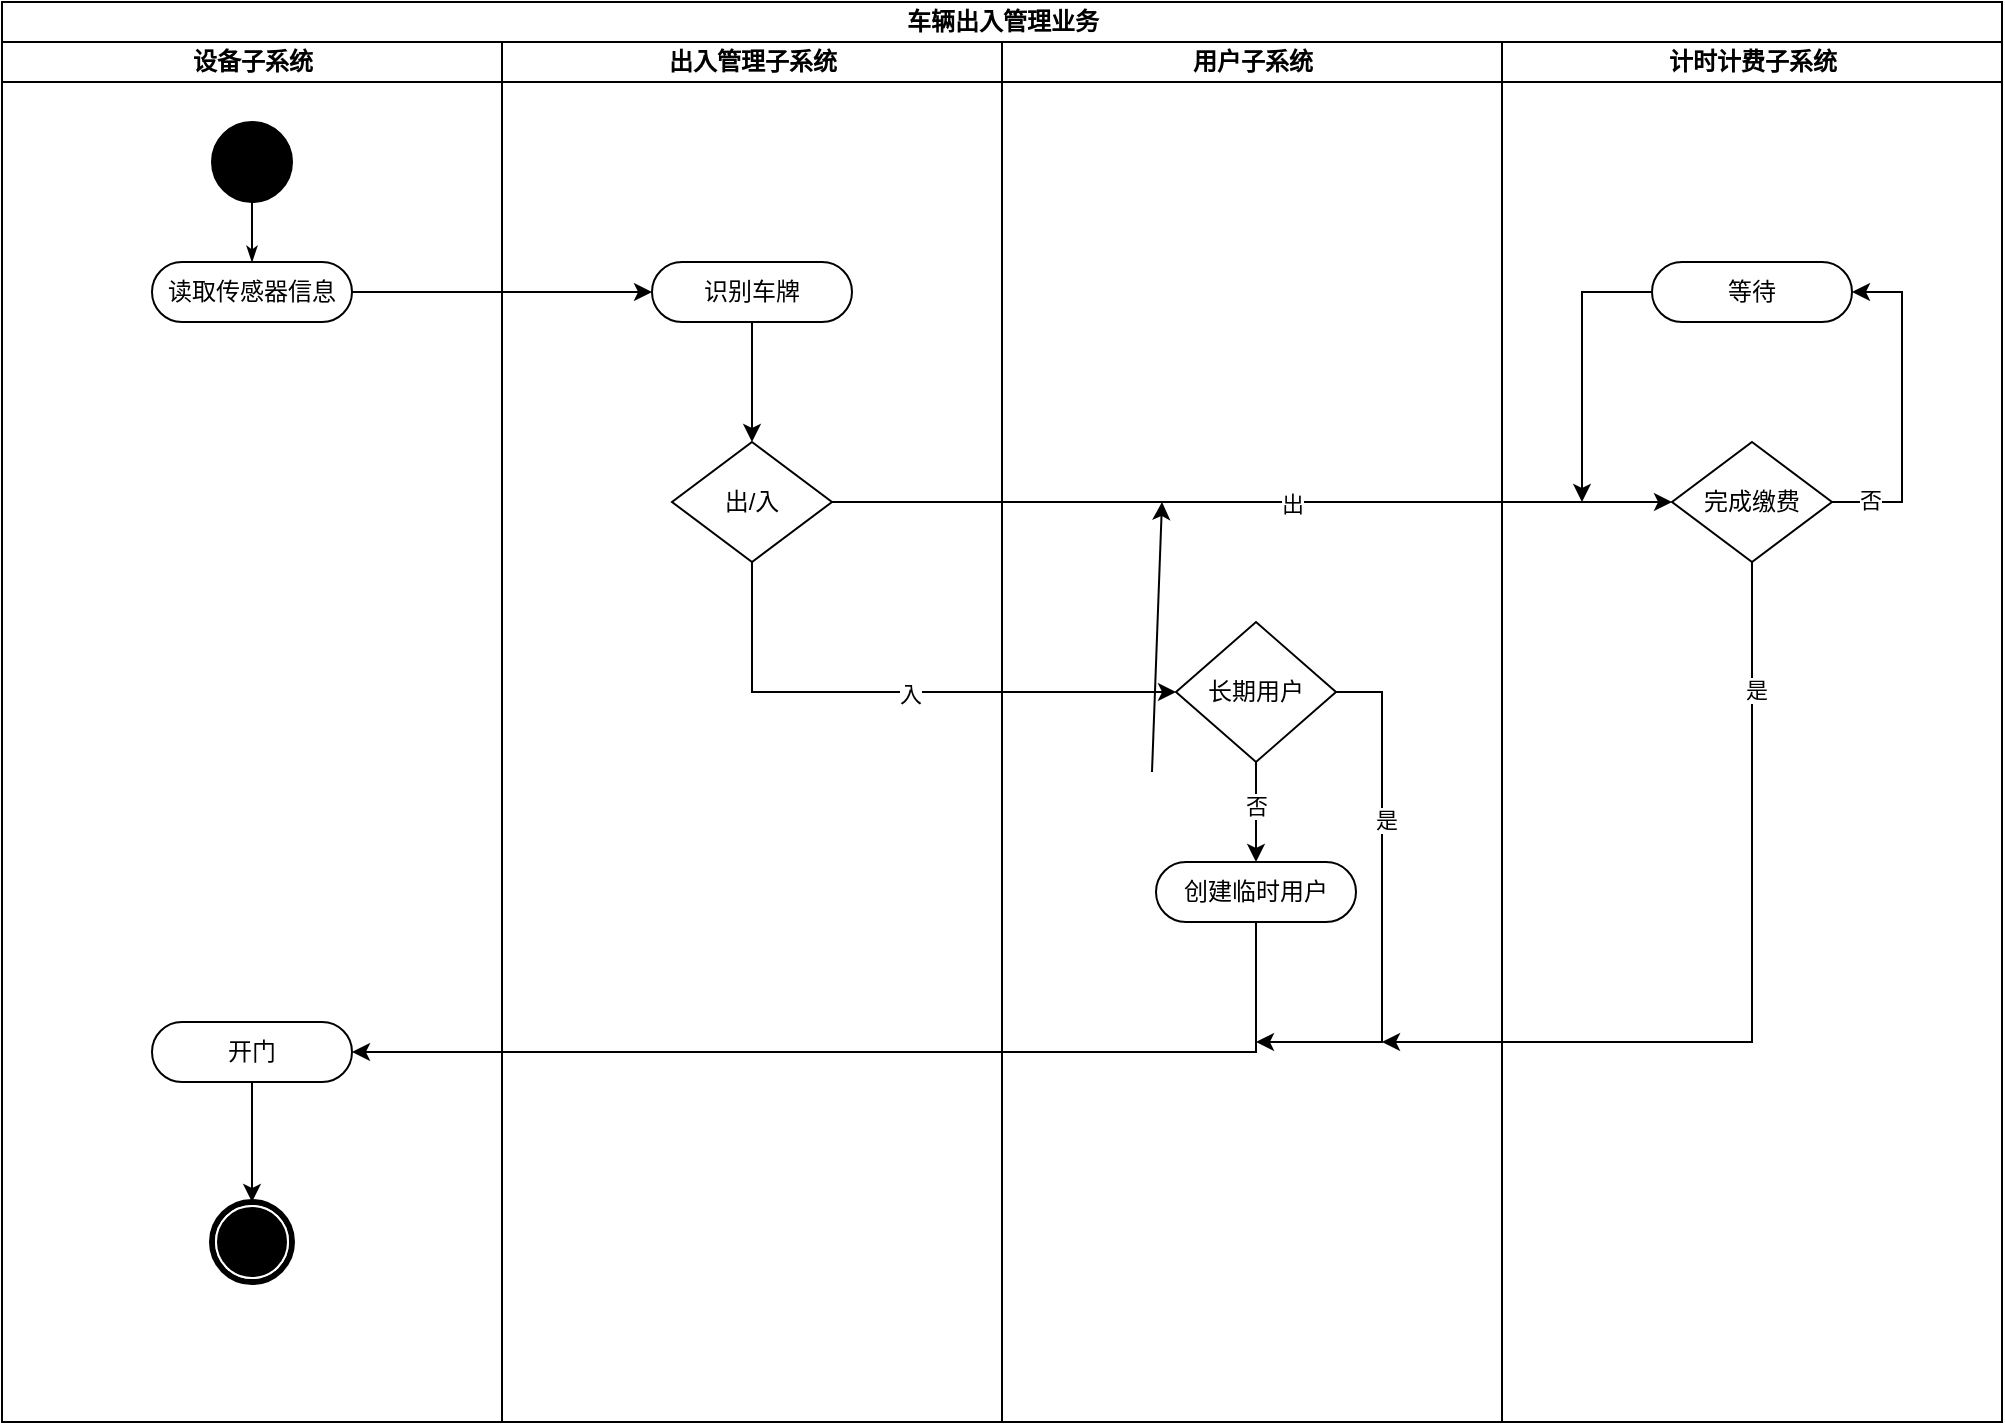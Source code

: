 <mxfile version="26.2.15">
  <diagram name="Page-1" id="0783ab3e-0a74-02c8-0abd-f7b4e66b4bec">
    <mxGraphModel dx="1617" dy="1027" grid="1" gridSize="10" guides="1" tooltips="1" connect="1" arrows="1" fold="1" page="1" pageScale="1" pageWidth="850" pageHeight="1100" background="none" math="0" shadow="0">
      <root>
        <mxCell id="0" />
        <mxCell id="1" parent="0" />
        <mxCell id="1c1d494c118603dd-1" value="车辆出入管理业务" style="swimlane;html=1;childLayout=stackLayout;startSize=20;rounded=0;shadow=0;comic=0;labelBackgroundColor=none;strokeWidth=1;fontFamily=Verdana;fontSize=12;align=center;" parent="1" vertex="1">
          <mxGeometry x="40" y="20" width="1000" height="710" as="geometry">
            <mxRectangle x="40" y="20" width="70" height="30" as="alternateBounds" />
          </mxGeometry>
        </mxCell>
        <mxCell id="1c1d494c118603dd-2" value="设备子系统" style="swimlane;html=1;startSize=20;" parent="1c1d494c118603dd-1" vertex="1">
          <mxGeometry y="20" width="250" height="690" as="geometry" />
        </mxCell>
        <mxCell id="60571a20871a0731-4" value="" style="ellipse;whiteSpace=wrap;html=1;rounded=0;shadow=0;comic=0;labelBackgroundColor=none;strokeWidth=1;fillColor=#000000;fontFamily=Verdana;fontSize=12;align=center;" parent="1c1d494c118603dd-2" vertex="1">
          <mxGeometry x="105" y="40" width="40" height="40" as="geometry" />
        </mxCell>
        <mxCell id="60571a20871a0731-8" value="读取传感器信息" style="rounded=1;whiteSpace=wrap;html=1;shadow=0;comic=0;labelBackgroundColor=none;strokeWidth=1;fontFamily=Verdana;fontSize=12;align=center;arcSize=50;" parent="1c1d494c118603dd-2" vertex="1">
          <mxGeometry x="75" y="110" width="100" height="30" as="geometry" />
        </mxCell>
        <mxCell id="1c1d494c118603dd-27" style="edgeStyle=orthogonalEdgeStyle;rounded=0;html=1;labelBackgroundColor=none;startArrow=none;startFill=0;startSize=5;endArrow=classicThin;endFill=1;endSize=5;jettySize=auto;orthogonalLoop=1;strokeWidth=1;fontFamily=Verdana;fontSize=12" parent="1c1d494c118603dd-2" source="60571a20871a0731-4" target="60571a20871a0731-8" edge="1">
          <mxGeometry relative="1" as="geometry" />
        </mxCell>
        <mxCell id="FiVHJCpBke1zcfJ1q4Bd-31" value="开门" style="rounded=1;whiteSpace=wrap;html=1;shadow=0;comic=0;labelBackgroundColor=none;strokeWidth=1;fontFamily=Verdana;fontSize=12;align=center;arcSize=50;" vertex="1" parent="1c1d494c118603dd-2">
          <mxGeometry x="75" y="490" width="100" height="30" as="geometry" />
        </mxCell>
        <mxCell id="2oP6PE-O3lKbzhfQP7Sj-19" value="" style="shape=mxgraph.bpmn.shape;html=1;verticalLabelPosition=bottom;labelBackgroundColor=#ffffff;verticalAlign=top;perimeter=ellipsePerimeter;outline=end;symbol=terminate;rounded=0;shadow=0;comic=0;strokeWidth=1;fontFamily=Verdana;fontSize=12;align=center;" parent="1c1d494c118603dd-2" vertex="1">
          <mxGeometry x="105" y="580" width="40" height="40" as="geometry" />
        </mxCell>
        <mxCell id="FiVHJCpBke1zcfJ1q4Bd-41" value="" style="endArrow=classic;html=1;rounded=0;exitX=0.5;exitY=1;exitDx=0;exitDy=0;entryX=0.5;entryY=0;entryDx=0;entryDy=0;" edge="1" parent="1c1d494c118603dd-2" source="FiVHJCpBke1zcfJ1q4Bd-31" target="2oP6PE-O3lKbzhfQP7Sj-19">
          <mxGeometry width="50" height="50" relative="1" as="geometry">
            <mxPoint x="350" y="440" as="sourcePoint" />
            <mxPoint x="400" y="390" as="targetPoint" />
          </mxGeometry>
        </mxCell>
        <mxCell id="1c1d494c118603dd-4" value="出入管理子系统" style="swimlane;html=1;startSize=20;" parent="1c1d494c118603dd-1" vertex="1">
          <mxGeometry x="250" y="20" width="250" height="690" as="geometry" />
        </mxCell>
        <mxCell id="FiVHJCpBke1zcfJ1q4Bd-16" value="识别车牌" style="rounded=1;whiteSpace=wrap;html=1;shadow=0;comic=0;labelBackgroundColor=none;strokeWidth=1;fontFamily=Verdana;fontSize=12;align=center;arcSize=50;" vertex="1" parent="1c1d494c118603dd-4">
          <mxGeometry x="75" y="110" width="100" height="30" as="geometry" />
        </mxCell>
        <mxCell id="FiVHJCpBke1zcfJ1q4Bd-20" value="" style="endArrow=classic;html=1;rounded=0;exitX=0.5;exitY=1;exitDx=0;exitDy=0;entryX=0.5;entryY=0;entryDx=0;entryDy=0;" edge="1" parent="1c1d494c118603dd-4" source="FiVHJCpBke1zcfJ1q4Bd-16">
          <mxGeometry width="50" height="50" relative="1" as="geometry">
            <mxPoint x="180" y="260" as="sourcePoint" />
            <mxPoint x="125" y="200" as="targetPoint" />
          </mxGeometry>
        </mxCell>
        <mxCell id="FiVHJCpBke1zcfJ1q4Bd-21" value="出/入" style="rhombus;whiteSpace=wrap;html=1;" vertex="1" parent="1c1d494c118603dd-4">
          <mxGeometry x="85" y="200" width="80" height="60" as="geometry" />
        </mxCell>
        <mxCell id="2oP6PE-O3lKbzhfQP7Sj-5" value="" style="endArrow=classic;html=1;rounded=0;exitX=1;exitY=0.5;exitDx=0;exitDy=0;entryX=0;entryY=0.5;entryDx=0;entryDy=0;" parent="1c1d494c118603dd-1" source="60571a20871a0731-8" target="FiVHJCpBke1zcfJ1q4Bd-16" edge="1">
          <mxGeometry width="50" height="50" relative="1" as="geometry">
            <mxPoint x="280" y="230" as="sourcePoint" />
            <mxPoint x="300" y="145" as="targetPoint" />
          </mxGeometry>
        </mxCell>
        <mxCell id="1c1d494c118603dd-3" value="用户子系统" style="swimlane;html=1;startSize=20;" parent="1c1d494c118603dd-1" vertex="1">
          <mxGeometry x="500" y="20" width="250" height="690" as="geometry" />
        </mxCell>
        <mxCell id="2oP6PE-O3lKbzhfQP7Sj-10" value="" style="endArrow=classic;html=1;rounded=0;entryX=0.5;entryY=0;entryDx=0;entryDy=0;exitX=0.5;exitY=1;exitDx=0;exitDy=0;" parent="1c1d494c118603dd-3" target="2oP6PE-O3lKbzhfQP7Sj-9" edge="1">
          <mxGeometry width="50" height="50" relative="1" as="geometry">
            <mxPoint x="75" y="365" as="sourcePoint" />
            <mxPoint x="80" y="230" as="targetPoint" />
          </mxGeometry>
        </mxCell>
        <mxCell id="FiVHJCpBke1zcfJ1q4Bd-1" value="长期用户" style="rhombus;whiteSpace=wrap;html=1;" vertex="1" parent="1c1d494c118603dd-3">
          <mxGeometry x="87" y="290" width="80" height="70" as="geometry" />
        </mxCell>
        <mxCell id="FiVHJCpBke1zcfJ1q4Bd-8" value="创建临时用户" style="rounded=1;whiteSpace=wrap;html=1;shadow=0;comic=0;labelBackgroundColor=none;strokeWidth=1;fontFamily=Verdana;fontSize=12;align=center;arcSize=50;" vertex="1" parent="1c1d494c118603dd-3">
          <mxGeometry x="77" y="410" width="100" height="30" as="geometry" />
        </mxCell>
        <mxCell id="FiVHJCpBke1zcfJ1q4Bd-9" value="" style="endArrow=classic;html=1;rounded=0;exitX=0.5;exitY=1;exitDx=0;exitDy=0;entryX=0.5;entryY=0;entryDx=0;entryDy=0;" edge="1" parent="1c1d494c118603dd-3" source="FiVHJCpBke1zcfJ1q4Bd-1" target="FiVHJCpBke1zcfJ1q4Bd-8">
          <mxGeometry width="50" height="50" relative="1" as="geometry">
            <mxPoint x="122" y="250" as="sourcePoint" />
            <mxPoint x="172" y="200" as="targetPoint" />
          </mxGeometry>
        </mxCell>
        <mxCell id="FiVHJCpBke1zcfJ1q4Bd-11" value="否" style="edgeLabel;html=1;align=center;verticalAlign=middle;resizable=0;points=[];" vertex="1" connectable="0" parent="FiVHJCpBke1zcfJ1q4Bd-9">
          <mxGeometry x="-0.136" relative="1" as="geometry">
            <mxPoint as="offset" />
          </mxGeometry>
        </mxCell>
        <mxCell id="FiVHJCpBke1zcfJ1q4Bd-25" value="" style="endArrow=classic;html=1;rounded=0;entryX=0;entryY=0.5;entryDx=0;entryDy=0;exitX=0.5;exitY=1;exitDx=0;exitDy=0;" edge="1" parent="1c1d494c118603dd-1" source="FiVHJCpBke1zcfJ1q4Bd-21" target="FiVHJCpBke1zcfJ1q4Bd-1">
          <mxGeometry width="50" height="50" relative="1" as="geometry">
            <mxPoint x="270" y="250" as="sourcePoint" />
            <mxPoint x="320" y="310.0" as="targetPoint" />
            <Array as="points">
              <mxPoint x="375" y="345" />
            </Array>
          </mxGeometry>
        </mxCell>
        <mxCell id="FiVHJCpBke1zcfJ1q4Bd-26" value="入" style="edgeLabel;html=1;align=center;verticalAlign=middle;resizable=0;points=[];" vertex="1" connectable="0" parent="FiVHJCpBke1zcfJ1q4Bd-25">
          <mxGeometry x="0.035" y="-1" relative="1" as="geometry">
            <mxPoint as="offset" />
          </mxGeometry>
        </mxCell>
        <mxCell id="FiVHJCpBke1zcfJ1q4Bd-32" value="" style="endArrow=classic;html=1;rounded=0;exitX=0.5;exitY=1;exitDx=0;exitDy=0;entryX=1;entryY=0.5;entryDx=0;entryDy=0;" edge="1" parent="1c1d494c118603dd-1" source="FiVHJCpBke1zcfJ1q4Bd-8" target="FiVHJCpBke1zcfJ1q4Bd-31">
          <mxGeometry width="50" height="50" relative="1" as="geometry">
            <mxPoint x="510" y="430" as="sourcePoint" />
            <mxPoint x="560" y="380" as="targetPoint" />
            <Array as="points">
              <mxPoint x="627" y="525" />
            </Array>
          </mxGeometry>
        </mxCell>
        <mxCell id="FiVHJCpBke1zcfJ1q4Bd-12" value="计时计费子系统" style="swimlane;html=1;startSize=20;" vertex="1" parent="1">
          <mxGeometry x="790" y="40" width="250" height="690" as="geometry" />
        </mxCell>
        <mxCell id="FiVHJCpBke1zcfJ1q4Bd-30" value="完成缴费" style="rhombus;whiteSpace=wrap;html=1;" vertex="1" parent="FiVHJCpBke1zcfJ1q4Bd-12">
          <mxGeometry x="85" y="200" width="80" height="60" as="geometry" />
        </mxCell>
        <mxCell id="FiVHJCpBke1zcfJ1q4Bd-35" value="等待" style="rounded=1;whiteSpace=wrap;html=1;shadow=0;comic=0;labelBackgroundColor=none;strokeWidth=1;fontFamily=Verdana;fontSize=12;align=center;arcSize=50;" vertex="1" parent="FiVHJCpBke1zcfJ1q4Bd-12">
          <mxGeometry x="75" y="110" width="100" height="30" as="geometry" />
        </mxCell>
        <mxCell id="FiVHJCpBke1zcfJ1q4Bd-37" value="" style="endArrow=classic;html=1;rounded=0;exitX=1;exitY=0.5;exitDx=0;exitDy=0;entryX=1;entryY=0.5;entryDx=0;entryDy=0;" edge="1" parent="FiVHJCpBke1zcfJ1q4Bd-12" source="FiVHJCpBke1zcfJ1q4Bd-30" target="FiVHJCpBke1zcfJ1q4Bd-35">
          <mxGeometry width="50" height="50" relative="1" as="geometry">
            <mxPoint x="-180" y="300" as="sourcePoint" />
            <mxPoint x="-130" y="250" as="targetPoint" />
            <Array as="points">
              <mxPoint x="200" y="230" />
              <mxPoint x="200" y="125" />
            </Array>
          </mxGeometry>
        </mxCell>
        <mxCell id="FiVHJCpBke1zcfJ1q4Bd-38" value="否" style="edgeLabel;html=1;align=center;verticalAlign=middle;resizable=0;points=[];" vertex="1" connectable="0" parent="FiVHJCpBke1zcfJ1q4Bd-37">
          <mxGeometry x="-0.77" y="1" relative="1" as="geometry">
            <mxPoint as="offset" />
          </mxGeometry>
        </mxCell>
        <mxCell id="FiVHJCpBke1zcfJ1q4Bd-27" value="" style="endArrow=classic;html=1;rounded=0;exitX=1;exitY=0.5;exitDx=0;exitDy=0;entryX=0;entryY=0.5;entryDx=0;entryDy=0;" edge="1" parent="1" source="FiVHJCpBke1zcfJ1q4Bd-21" target="FiVHJCpBke1zcfJ1q4Bd-30">
          <mxGeometry width="50" height="50" relative="1" as="geometry">
            <mxPoint x="470" y="300" as="sourcePoint" />
            <mxPoint x="840" y="270" as="targetPoint" />
            <Array as="points" />
          </mxGeometry>
        </mxCell>
        <mxCell id="FiVHJCpBke1zcfJ1q4Bd-29" value="出" style="edgeLabel;html=1;align=center;verticalAlign=middle;resizable=0;points=[];" vertex="1" connectable="0" parent="FiVHJCpBke1zcfJ1q4Bd-27">
          <mxGeometry x="0.096" y="-1" relative="1" as="geometry">
            <mxPoint as="offset" />
          </mxGeometry>
        </mxCell>
        <mxCell id="FiVHJCpBke1zcfJ1q4Bd-33" value="" style="endArrow=classic;html=1;rounded=0;exitX=1;exitY=0.5;exitDx=0;exitDy=0;" edge="1" parent="1" source="FiVHJCpBke1zcfJ1q4Bd-1">
          <mxGeometry width="50" height="50" relative="1" as="geometry">
            <mxPoint x="520" y="400" as="sourcePoint" />
            <mxPoint x="667" y="540" as="targetPoint" />
            <Array as="points">
              <mxPoint x="730" y="365" />
              <mxPoint x="730" y="540" />
            </Array>
          </mxGeometry>
        </mxCell>
        <mxCell id="FiVHJCpBke1zcfJ1q4Bd-34" value="是" style="edgeLabel;html=1;align=center;verticalAlign=middle;resizable=0;points=[];" vertex="1" connectable="0" parent="FiVHJCpBke1zcfJ1q4Bd-33">
          <mxGeometry x="-0.335" y="2" relative="1" as="geometry">
            <mxPoint as="offset" />
          </mxGeometry>
        </mxCell>
        <mxCell id="FiVHJCpBke1zcfJ1q4Bd-36" value="" style="endArrow=classic;html=1;rounded=0;exitX=0.5;exitY=1;exitDx=0;exitDy=0;" edge="1" parent="1" source="FiVHJCpBke1zcfJ1q4Bd-30">
          <mxGeometry width="50" height="50" relative="1" as="geometry">
            <mxPoint x="610" y="340" as="sourcePoint" />
            <mxPoint x="730" y="540" as="targetPoint" />
            <Array as="points">
              <mxPoint x="915" y="540" />
            </Array>
          </mxGeometry>
        </mxCell>
        <mxCell id="FiVHJCpBke1zcfJ1q4Bd-40" value="是" style="edgeLabel;html=1;align=center;verticalAlign=middle;resizable=0;points=[];" vertex="1" connectable="0" parent="FiVHJCpBke1zcfJ1q4Bd-36">
          <mxGeometry x="-0.701" y="2" relative="1" as="geometry">
            <mxPoint as="offset" />
          </mxGeometry>
        </mxCell>
        <mxCell id="FiVHJCpBke1zcfJ1q4Bd-39" value="" style="endArrow=classic;html=1;rounded=0;exitX=0;exitY=0.5;exitDx=0;exitDy=0;" edge="1" parent="1" source="FiVHJCpBke1zcfJ1q4Bd-35">
          <mxGeometry width="50" height="50" relative="1" as="geometry">
            <mxPoint x="610" y="340" as="sourcePoint" />
            <mxPoint x="830" y="270" as="targetPoint" />
            <Array as="points">
              <mxPoint x="830" y="165" />
            </Array>
          </mxGeometry>
        </mxCell>
      </root>
    </mxGraphModel>
  </diagram>
</mxfile>
